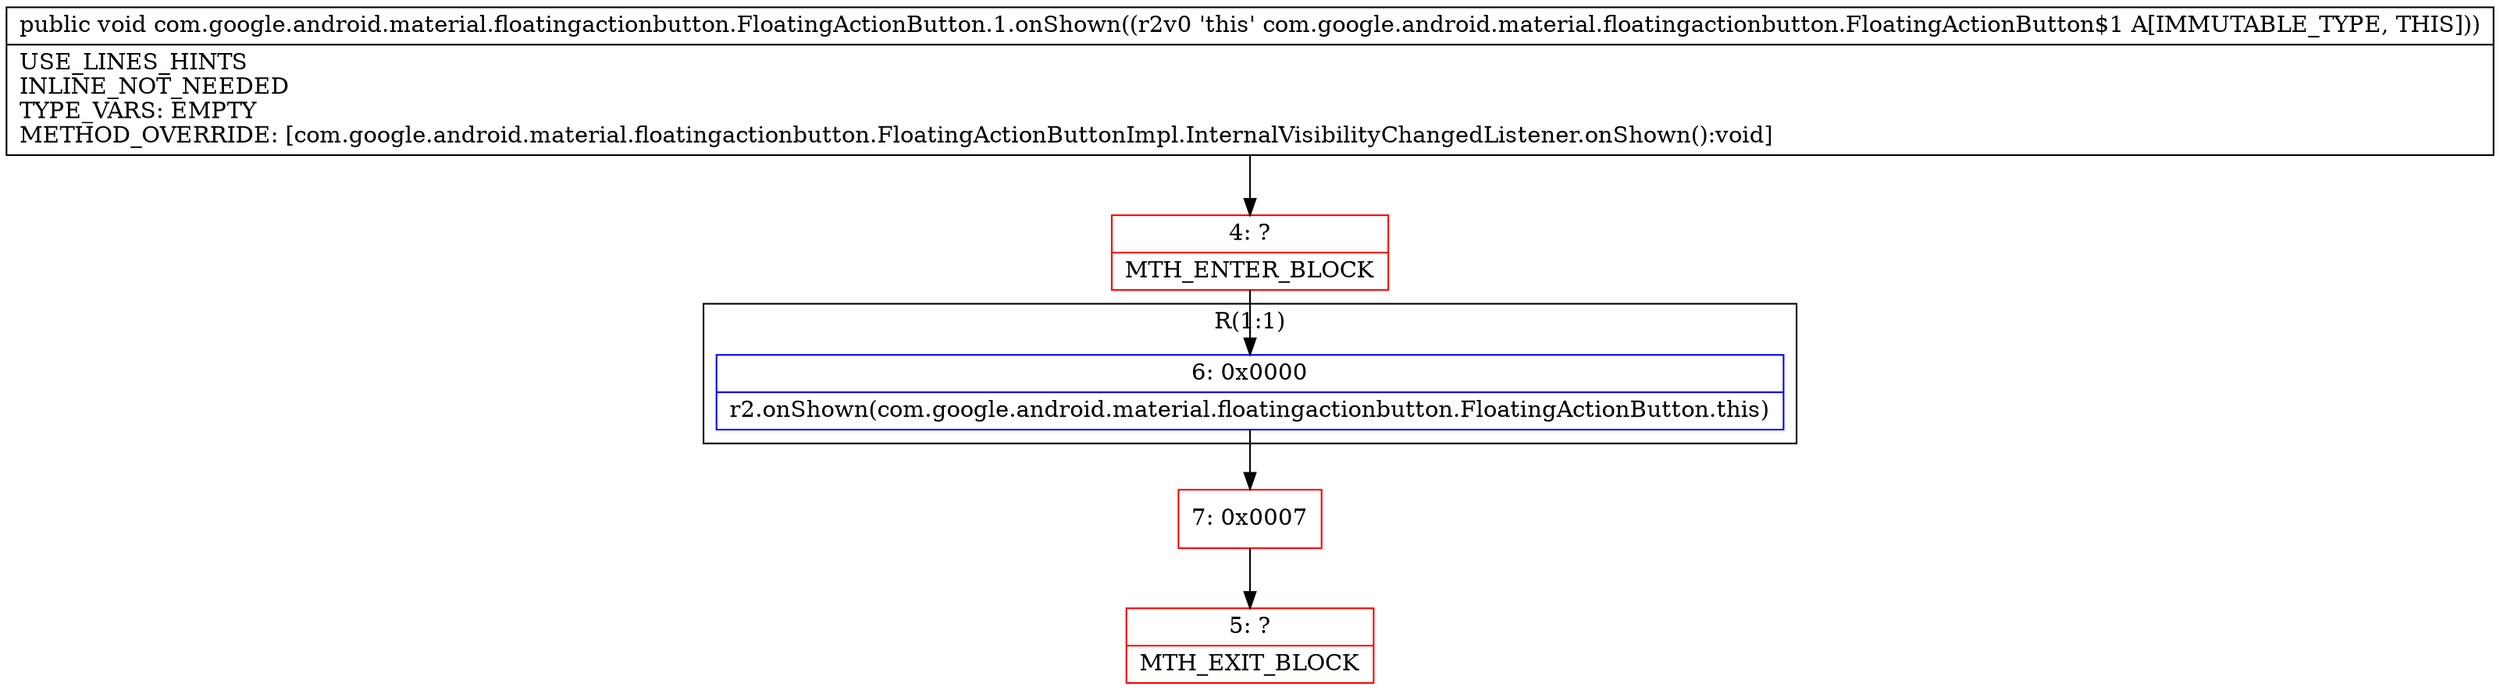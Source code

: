 digraph "CFG forcom.google.android.material.floatingactionbutton.FloatingActionButton.1.onShown()V" {
subgraph cluster_Region_2112388272 {
label = "R(1:1)";
node [shape=record,color=blue];
Node_6 [shape=record,label="{6\:\ 0x0000|r2.onShown(com.google.android.material.floatingactionbutton.FloatingActionButton.this)\l}"];
}
Node_4 [shape=record,color=red,label="{4\:\ ?|MTH_ENTER_BLOCK\l}"];
Node_7 [shape=record,color=red,label="{7\:\ 0x0007}"];
Node_5 [shape=record,color=red,label="{5\:\ ?|MTH_EXIT_BLOCK\l}"];
MethodNode[shape=record,label="{public void com.google.android.material.floatingactionbutton.FloatingActionButton.1.onShown((r2v0 'this' com.google.android.material.floatingactionbutton.FloatingActionButton$1 A[IMMUTABLE_TYPE, THIS]))  | USE_LINES_HINTS\lINLINE_NOT_NEEDED\lTYPE_VARS: EMPTY\lMETHOD_OVERRIDE: [com.google.android.material.floatingactionbutton.FloatingActionButtonImpl.InternalVisibilityChangedListener.onShown():void]\l}"];
MethodNode -> Node_4;Node_6 -> Node_7;
Node_4 -> Node_6;
Node_7 -> Node_5;
}

